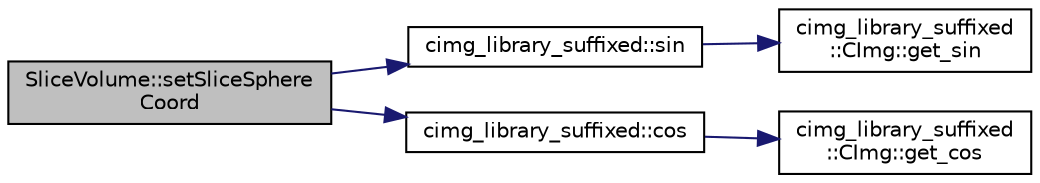 digraph "SliceVolume::setSliceSphereCoord"
{
  edge [fontname="Helvetica",fontsize="10",labelfontname="Helvetica",labelfontsize="10"];
  node [fontname="Helvetica",fontsize="10",shape=record];
  rankdir="LR";
  Node81 [label="SliceVolume::setSliceSphere\lCoord",height=0.2,width=0.4,color="black", fillcolor="grey75", style="filled", fontcolor="black"];
  Node81 -> Node82 [color="midnightblue",fontsize="10",style="solid",fontname="Helvetica"];
  Node82 [label="cimg_library_suffixed::sin",height=0.2,width=0.4,color="black", fillcolor="white", style="filled",URL="$namespacecimg__library__suffixed.html#adadd90e3f405e206a38d01dc80e9be2d"];
  Node82 -> Node83 [color="midnightblue",fontsize="10",style="solid",fontname="Helvetica"];
  Node83 [label="cimg_library_suffixed\l::CImg::get_sin",height=0.2,width=0.4,color="black", fillcolor="white", style="filled",URL="$structcimg__library__suffixed_1_1_c_img.html#ada2a306f3b37f5630573447fc9578124",tooltip="Compute the sine of each pixel value . "];
  Node81 -> Node84 [color="midnightblue",fontsize="10",style="solid",fontname="Helvetica"];
  Node84 [label="cimg_library_suffixed::cos",height=0.2,width=0.4,color="black", fillcolor="white", style="filled",URL="$namespacecimg__library__suffixed.html#a758afc88f8b8d378717648ba797aee12"];
  Node84 -> Node85 [color="midnightblue",fontsize="10",style="solid",fontname="Helvetica"];
  Node85 [label="cimg_library_suffixed\l::CImg::get_cos",height=0.2,width=0.4,color="black", fillcolor="white", style="filled",URL="$structcimg__library__suffixed_1_1_c_img.html#a1d6d4be9892469025a791f19848d8638",tooltip="Compute the cosine of each pixel value . "];
}
